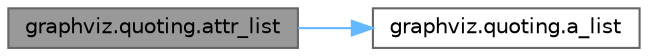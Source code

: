 digraph "graphviz.quoting.attr_list"
{
 // LATEX_PDF_SIZE
  bgcolor="transparent";
  edge [fontname=Helvetica,fontsize=10,labelfontname=Helvetica,labelfontsize=10];
  node [fontname=Helvetica,fontsize=10,shape=box,height=0.2,width=0.4];
  rankdir="LR";
  Node1 [id="Node000001",label="graphviz.quoting.attr_list",height=0.2,width=0.4,color="gray40", fillcolor="grey60", style="filled", fontcolor="black",tooltip=" "];
  Node1 -> Node2 [id="edge1_Node000001_Node000002",color="steelblue1",style="solid",tooltip=" "];
  Node2 [id="Node000002",label="graphviz.quoting.a_list",height=0.2,width=0.4,color="grey40", fillcolor="white", style="filled",URL="$namespacegraphviz_1_1quoting.html#a9b54b1c1698d4836875729d0f7085c0a",tooltip=" "];
}
